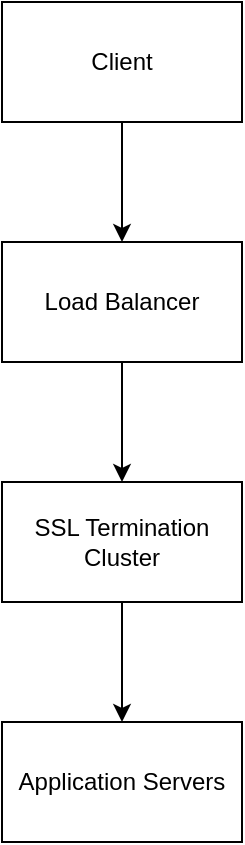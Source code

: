 <mxfile version="24.7.17">
  <diagram name="Страница — 1" id="XKeW8CObiemMju7Xxtys">
    <mxGraphModel dx="984" dy="633" grid="1" gridSize="10" guides="1" tooltips="1" connect="1" arrows="1" fold="1" page="1" pageScale="1" pageWidth="827" pageHeight="1169" math="0" shadow="0">
      <root>
        <mxCell id="0" />
        <mxCell id="1" parent="0" />
        <mxCell id="xNBPyKkA1-kfr0iJPnqe-5" style="edgeStyle=orthogonalEdgeStyle;rounded=0;orthogonalLoop=1;jettySize=auto;html=1;exitX=0.5;exitY=1;exitDx=0;exitDy=0;" edge="1" parent="1" source="xNBPyKkA1-kfr0iJPnqe-1" target="xNBPyKkA1-kfr0iJPnqe-2">
          <mxGeometry relative="1" as="geometry" />
        </mxCell>
        <mxCell id="xNBPyKkA1-kfr0iJPnqe-1" value="Client" style="rounded=0;whiteSpace=wrap;html=1;" vertex="1" parent="1">
          <mxGeometry x="340" y="110" width="120" height="60" as="geometry" />
        </mxCell>
        <mxCell id="xNBPyKkA1-kfr0iJPnqe-6" style="edgeStyle=orthogonalEdgeStyle;rounded=0;orthogonalLoop=1;jettySize=auto;html=1;exitX=0.5;exitY=1;exitDx=0;exitDy=0;entryX=0.5;entryY=0;entryDx=0;entryDy=0;" edge="1" parent="1" source="xNBPyKkA1-kfr0iJPnqe-2" target="xNBPyKkA1-kfr0iJPnqe-3">
          <mxGeometry relative="1" as="geometry" />
        </mxCell>
        <mxCell id="xNBPyKkA1-kfr0iJPnqe-2" value="Load Balancer" style="rounded=0;whiteSpace=wrap;html=1;" vertex="1" parent="1">
          <mxGeometry x="340" y="230" width="120" height="60" as="geometry" />
        </mxCell>
        <mxCell id="xNBPyKkA1-kfr0iJPnqe-7" style="edgeStyle=orthogonalEdgeStyle;rounded=0;orthogonalLoop=1;jettySize=auto;html=1;exitX=0.5;exitY=1;exitDx=0;exitDy=0;entryX=0.5;entryY=0;entryDx=0;entryDy=0;" edge="1" parent="1" source="xNBPyKkA1-kfr0iJPnqe-3" target="xNBPyKkA1-kfr0iJPnqe-4">
          <mxGeometry relative="1" as="geometry" />
        </mxCell>
        <mxCell id="xNBPyKkA1-kfr0iJPnqe-3" value="SSL Termination Cluster" style="rounded=0;whiteSpace=wrap;html=1;" vertex="1" parent="1">
          <mxGeometry x="340" y="350" width="120" height="60" as="geometry" />
        </mxCell>
        <mxCell id="xNBPyKkA1-kfr0iJPnqe-4" value="Application Servers" style="rounded=0;whiteSpace=wrap;html=1;" vertex="1" parent="1">
          <mxGeometry x="340" y="470" width="120" height="60" as="geometry" />
        </mxCell>
      </root>
    </mxGraphModel>
  </diagram>
</mxfile>
